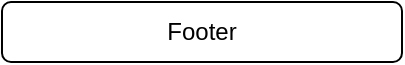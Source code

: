 <mxfile>
  <diagram name="Page 1">
    <mxGraphModel dx="1035" dy="649" grid="1" gridSize="10" guides="1" tooltips="1" connect="1" arrows="1" fold="1" page="1" pageScale="1" pageWidth="827" pageHeight="1169" math="0" shadow="0">
      <root>
        <mxCell id="0" value="" style="group" vertex="1" connectable="0">
          <mxGeometry x="0" y="0" width="827" height="1169" as="geometry"/>
        </mxCell>
        <mxCell id="1" value="" style="group" vertex="1" connectable="0">
          <mxGeometry width="827" height="1169" as="geometry"/>
        </mxCell>
        <mxCell id="2" value="Homepage" style="rounded=1;whiteSpace=wrap;html=1;" vertex="1">
          <mxGeometry x="30" y="40" width="200" height="200" as="geometry"/>
        </mxCell>
        <mxCell id="3" value="Navigation Bar" style="rounded=1;whiteSpace=wrap;html=1;" vertex="1">
          <mxGeometry x="35" y="70" width="100" height="30" as="geometry"/>
        </mxCell>
        <mxCell id="4" value="Hero Section (Introduction)" style="rounded=1;whiteSpace=wrap;html=1;" vertex="1">
          <mxGeometry x="35" y="110" width="100" height="50" as="geometry"/>
        </mxCell>
        <mxCell id="5" value="Welcome Section" style="rounded=1;whiteSpace=wrap;html=1;" vertex="1">
          <mxGeometry x="35" y="170" width="100" height="50" as="geometry"/>
        </mxCell>
        <mxCell id="6" value="Gallery" style="rounded=1;whiteSpace=wrap;html=1;" vertex="1">
          <mxGeometry x="260" y="40" width="200" height="200" as="geometry"/>
        </mxCell>
        <mxCell id="7" value="Gallery (Photo Thumbnails)" style="rounded=1;whiteSpace=wrap;html=1;" vertex="1">
          <mxGeometry x="265" y="70" width="150" height="150" as="geometry"/>
        </mxCell>
        <mxCell id="8" value="About Us" style="rounded=1;whiteSpace=wrap;html=1;" vertex="1">
          <mxGeometry x="500" y="40" width="200" height="200" as="geometry"/>
        </mxCell>
        <mxCell id="9" value="About Us Section" style="rounded=1;whiteSpace=wrap;html=1;" vertex="1">
          <mxGeometry x="505" y="70" width="150" height="150" as="geometry"/>
        </mxCell>
        <mxCell id="10" value="Contact Us" style="rounded=1;whiteSpace=wrap;html=1;" vertex="1">
          <mxGeometry x="740" y="40" width="200" height="200" as="geometry"/>
        </mxCell>
        <mxCell id="11" value="Contact Form" style="rounded=1;whiteSpace=wrap;html=1;" vertex="1">
          <mxGeometry x="745" y="70" width="150" height="150" as="geometry"/>
        </mxCell>
        <mxCell id="12" value="Footer" style="rounded=1;whiteSpace=wrap;html=1;" vertex="1">
          <mxGeometry x="35" y="220" width="200" height="30" as="geometry"/>
        </mxCell>
      </root>
    </mxGraphModel>
  </diagram>
</mxfile>
